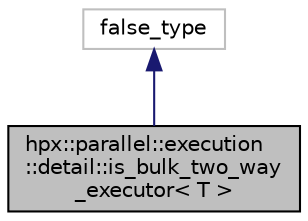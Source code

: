 digraph "hpx::parallel::execution::detail::is_bulk_two_way_executor&lt; T &gt;"
{
  edge [fontname="Helvetica",fontsize="10",labelfontname="Helvetica",labelfontsize="10"];
  node [fontname="Helvetica",fontsize="10",shape=record];
  Node6 [label="hpx::parallel::execution\l::detail::is_bulk_two_way\l_executor\< T \>",height=0.2,width=0.4,color="black", fillcolor="grey75", style="filled", fontcolor="black"];
  Node7 -> Node6 [dir="back",color="midnightblue",fontsize="10",style="solid",fontname="Helvetica"];
  Node7 [label="false_type",height=0.2,width=0.4,color="grey75", fillcolor="white", style="filled"];
}
